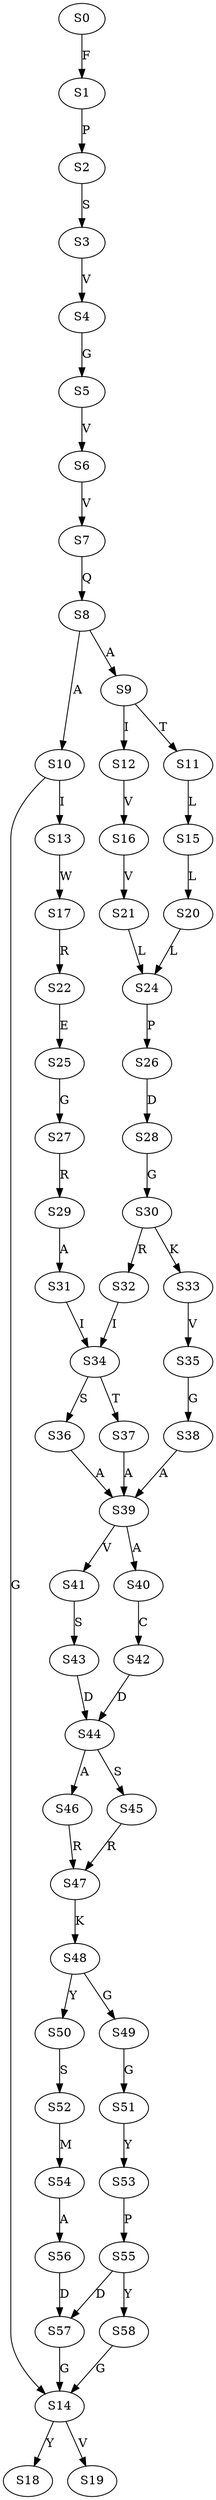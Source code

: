 strict digraph  {
	S0 -> S1 [ label = F ];
	S1 -> S2 [ label = P ];
	S2 -> S3 [ label = S ];
	S3 -> S4 [ label = V ];
	S4 -> S5 [ label = G ];
	S5 -> S6 [ label = V ];
	S6 -> S7 [ label = V ];
	S7 -> S8 [ label = Q ];
	S8 -> S9 [ label = A ];
	S8 -> S10 [ label = A ];
	S9 -> S11 [ label = T ];
	S9 -> S12 [ label = I ];
	S10 -> S13 [ label = I ];
	S10 -> S14 [ label = G ];
	S11 -> S15 [ label = L ];
	S12 -> S16 [ label = V ];
	S13 -> S17 [ label = W ];
	S14 -> S18 [ label = Y ];
	S14 -> S19 [ label = V ];
	S15 -> S20 [ label = L ];
	S16 -> S21 [ label = V ];
	S17 -> S22 [ label = R ];
	S20 -> S24 [ label = L ];
	S21 -> S24 [ label = L ];
	S22 -> S25 [ label = E ];
	S24 -> S26 [ label = P ];
	S25 -> S27 [ label = G ];
	S26 -> S28 [ label = D ];
	S27 -> S29 [ label = R ];
	S28 -> S30 [ label = G ];
	S29 -> S31 [ label = A ];
	S30 -> S32 [ label = R ];
	S30 -> S33 [ label = K ];
	S31 -> S34 [ label = I ];
	S32 -> S34 [ label = I ];
	S33 -> S35 [ label = V ];
	S34 -> S36 [ label = S ];
	S34 -> S37 [ label = T ];
	S35 -> S38 [ label = G ];
	S36 -> S39 [ label = A ];
	S37 -> S39 [ label = A ];
	S38 -> S39 [ label = A ];
	S39 -> S40 [ label = A ];
	S39 -> S41 [ label = V ];
	S40 -> S42 [ label = C ];
	S41 -> S43 [ label = S ];
	S42 -> S44 [ label = D ];
	S43 -> S44 [ label = D ];
	S44 -> S45 [ label = S ];
	S44 -> S46 [ label = A ];
	S45 -> S47 [ label = R ];
	S46 -> S47 [ label = R ];
	S47 -> S48 [ label = K ];
	S48 -> S49 [ label = G ];
	S48 -> S50 [ label = Y ];
	S49 -> S51 [ label = G ];
	S50 -> S52 [ label = S ];
	S51 -> S53 [ label = Y ];
	S52 -> S54 [ label = M ];
	S53 -> S55 [ label = P ];
	S54 -> S56 [ label = A ];
	S55 -> S57 [ label = D ];
	S55 -> S58 [ label = Y ];
	S56 -> S57 [ label = D ];
	S57 -> S14 [ label = G ];
	S58 -> S14 [ label = G ];
}
